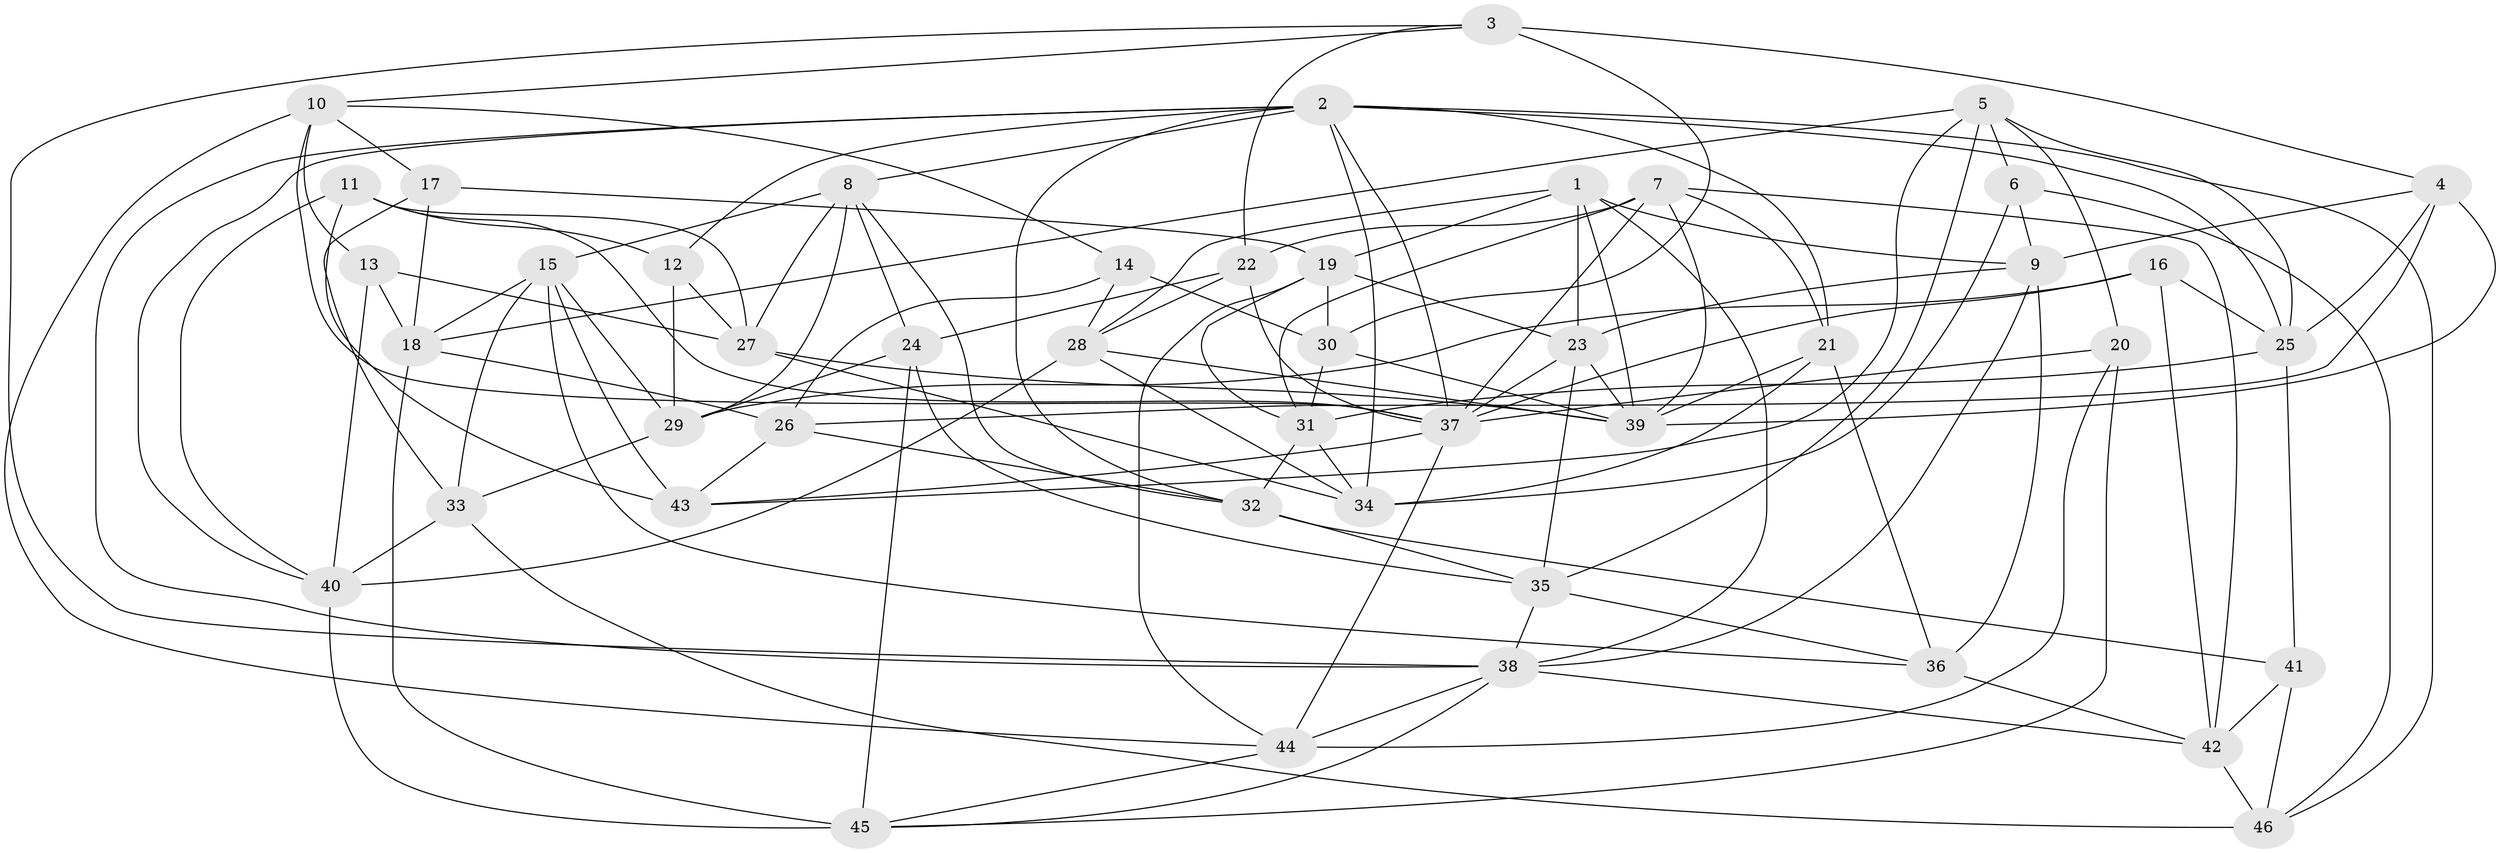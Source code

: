 // original degree distribution, {4: 1.0}
// Generated by graph-tools (version 1.1) at 2025/26/03/09/25 03:26:52]
// undirected, 46 vertices, 130 edges
graph export_dot {
graph [start="1"]
  node [color=gray90,style=filled];
  1;
  2;
  3;
  4;
  5;
  6;
  7;
  8;
  9;
  10;
  11;
  12;
  13;
  14;
  15;
  16;
  17;
  18;
  19;
  20;
  21;
  22;
  23;
  24;
  25;
  26;
  27;
  28;
  29;
  30;
  31;
  32;
  33;
  34;
  35;
  36;
  37;
  38;
  39;
  40;
  41;
  42;
  43;
  44;
  45;
  46;
  1 -- 9 [weight=1.0];
  1 -- 19 [weight=1.0];
  1 -- 23 [weight=1.0];
  1 -- 28 [weight=1.0];
  1 -- 38 [weight=1.0];
  1 -- 39 [weight=1.0];
  2 -- 8 [weight=1.0];
  2 -- 12 [weight=1.0];
  2 -- 21 [weight=1.0];
  2 -- 25 [weight=1.0];
  2 -- 32 [weight=1.0];
  2 -- 34 [weight=1.0];
  2 -- 37 [weight=1.0];
  2 -- 38 [weight=1.0];
  2 -- 40 [weight=1.0];
  2 -- 46 [weight=1.0];
  3 -- 4 [weight=1.0];
  3 -- 10 [weight=1.0];
  3 -- 22 [weight=1.0];
  3 -- 30 [weight=2.0];
  3 -- 38 [weight=1.0];
  4 -- 9 [weight=1.0];
  4 -- 25 [weight=1.0];
  4 -- 26 [weight=2.0];
  4 -- 39 [weight=1.0];
  5 -- 6 [weight=1.0];
  5 -- 18 [weight=1.0];
  5 -- 20 [weight=1.0];
  5 -- 25 [weight=1.0];
  5 -- 35 [weight=1.0];
  5 -- 43 [weight=1.0];
  6 -- 9 [weight=1.0];
  6 -- 34 [weight=1.0];
  6 -- 46 [weight=1.0];
  7 -- 21 [weight=1.0];
  7 -- 22 [weight=1.0];
  7 -- 31 [weight=1.0];
  7 -- 37 [weight=1.0];
  7 -- 39 [weight=1.0];
  7 -- 42 [weight=1.0];
  8 -- 15 [weight=1.0];
  8 -- 24 [weight=1.0];
  8 -- 27 [weight=1.0];
  8 -- 29 [weight=1.0];
  8 -- 32 [weight=1.0];
  9 -- 23 [weight=1.0];
  9 -- 36 [weight=1.0];
  9 -- 38 [weight=1.0];
  10 -- 13 [weight=1.0];
  10 -- 14 [weight=1.0];
  10 -- 17 [weight=1.0];
  10 -- 37 [weight=1.0];
  10 -- 44 [weight=1.0];
  11 -- 12 [weight=1.0];
  11 -- 27 [weight=1.0];
  11 -- 37 [weight=1.0];
  11 -- 40 [weight=1.0];
  11 -- 43 [weight=2.0];
  12 -- 27 [weight=1.0];
  12 -- 29 [weight=1.0];
  13 -- 18 [weight=1.0];
  13 -- 27 [weight=1.0];
  13 -- 40 [weight=1.0];
  14 -- 26 [weight=1.0];
  14 -- 28 [weight=1.0];
  14 -- 30 [weight=1.0];
  15 -- 18 [weight=1.0];
  15 -- 29 [weight=1.0];
  15 -- 33 [weight=1.0];
  15 -- 36 [weight=1.0];
  15 -- 43 [weight=1.0];
  16 -- 25 [weight=1.0];
  16 -- 29 [weight=1.0];
  16 -- 37 [weight=1.0];
  16 -- 42 [weight=1.0];
  17 -- 18 [weight=1.0];
  17 -- 19 [weight=1.0];
  17 -- 33 [weight=1.0];
  18 -- 26 [weight=1.0];
  18 -- 45 [weight=1.0];
  19 -- 23 [weight=1.0];
  19 -- 30 [weight=1.0];
  19 -- 31 [weight=1.0];
  19 -- 44 [weight=1.0];
  20 -- 37 [weight=1.0];
  20 -- 44 [weight=1.0];
  20 -- 45 [weight=1.0];
  21 -- 34 [weight=1.0];
  21 -- 36 [weight=2.0];
  21 -- 39 [weight=1.0];
  22 -- 24 [weight=2.0];
  22 -- 28 [weight=1.0];
  22 -- 37 [weight=1.0];
  23 -- 35 [weight=1.0];
  23 -- 37 [weight=1.0];
  23 -- 39 [weight=1.0];
  24 -- 29 [weight=1.0];
  24 -- 35 [weight=1.0];
  24 -- 45 [weight=1.0];
  25 -- 31 [weight=1.0];
  25 -- 41 [weight=1.0];
  26 -- 32 [weight=1.0];
  26 -- 43 [weight=1.0];
  27 -- 34 [weight=1.0];
  27 -- 39 [weight=1.0];
  28 -- 34 [weight=1.0];
  28 -- 39 [weight=1.0];
  28 -- 40 [weight=1.0];
  29 -- 33 [weight=1.0];
  30 -- 31 [weight=1.0];
  30 -- 39 [weight=1.0];
  31 -- 32 [weight=1.0];
  31 -- 34 [weight=1.0];
  32 -- 35 [weight=1.0];
  32 -- 41 [weight=1.0];
  33 -- 40 [weight=1.0];
  33 -- 46 [weight=2.0];
  35 -- 36 [weight=1.0];
  35 -- 38 [weight=1.0];
  36 -- 42 [weight=1.0];
  37 -- 43 [weight=1.0];
  37 -- 44 [weight=1.0];
  38 -- 42 [weight=1.0];
  38 -- 44 [weight=1.0];
  38 -- 45 [weight=1.0];
  40 -- 45 [weight=1.0];
  41 -- 42 [weight=1.0];
  41 -- 46 [weight=1.0];
  42 -- 46 [weight=1.0];
  44 -- 45 [weight=1.0];
}
